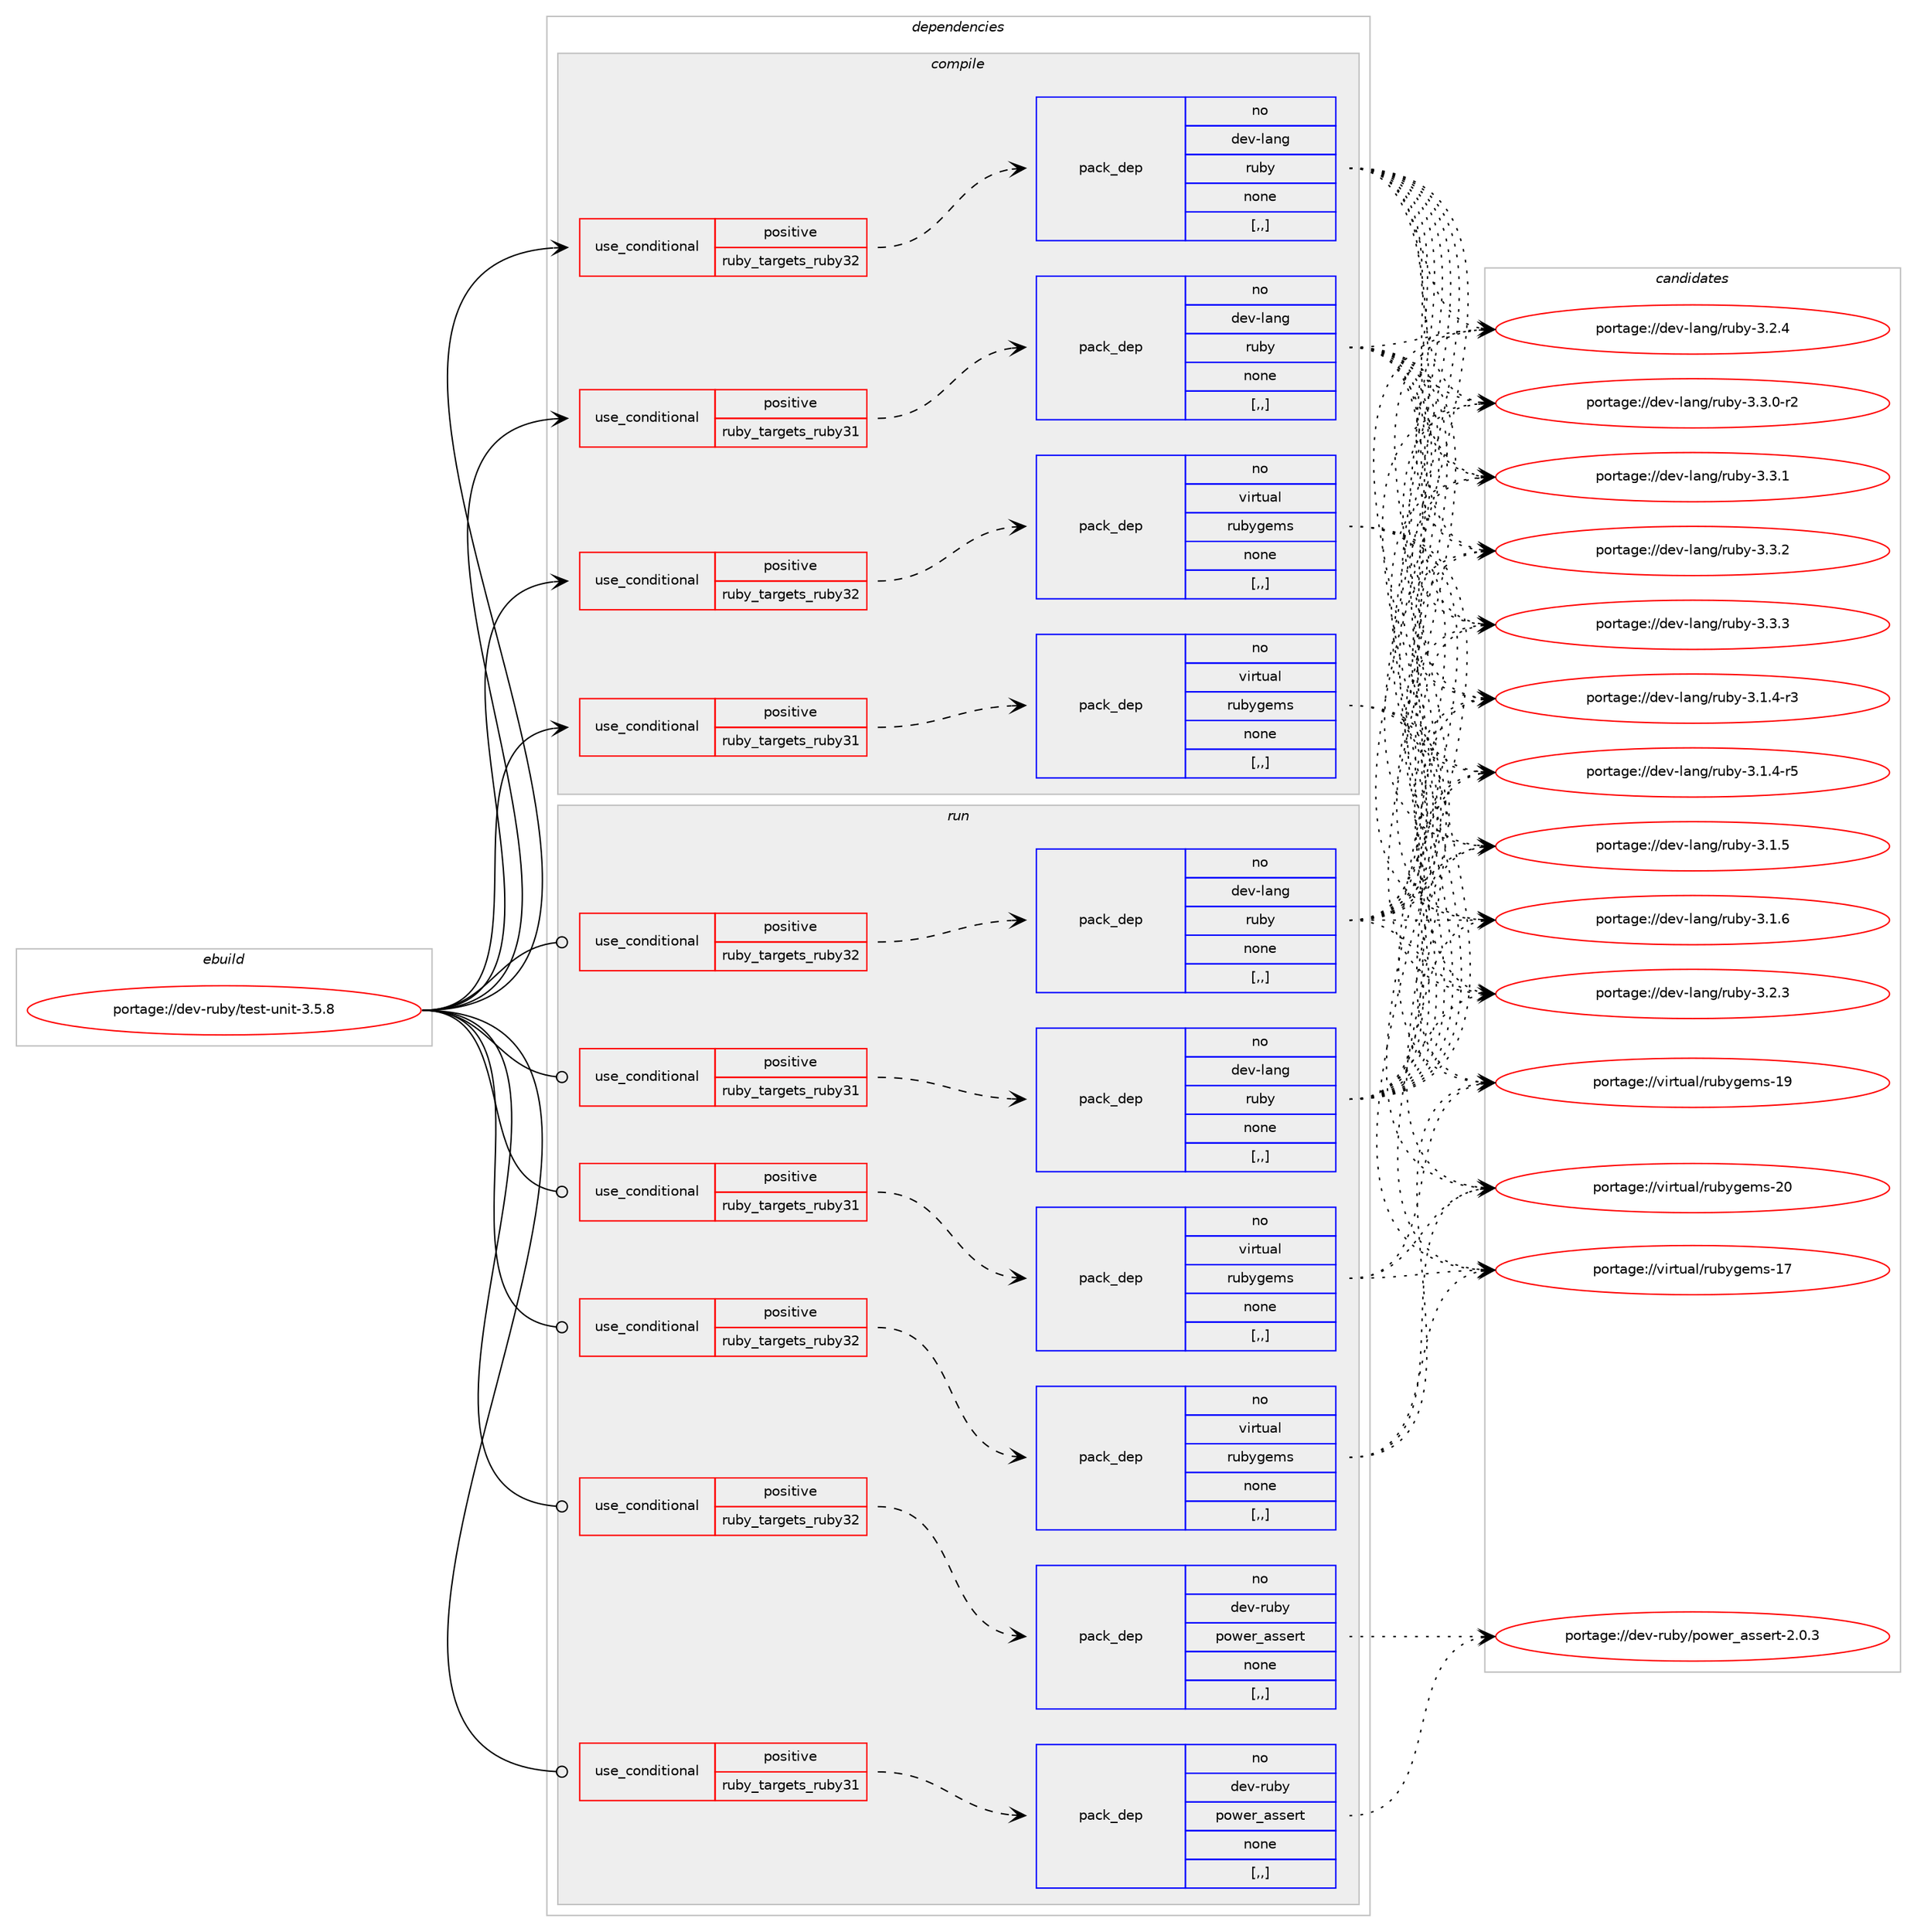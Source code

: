 digraph prolog {

# *************
# Graph options
# *************

newrank=true;
concentrate=true;
compound=true;
graph [rankdir=LR,fontname=Helvetica,fontsize=10,ranksep=1.5];#, ranksep=2.5, nodesep=0.2];
edge  [arrowhead=vee];
node  [fontname=Helvetica,fontsize=10];

# **********
# The ebuild
# **********

subgraph cluster_leftcol {
color=gray;
rank=same;
label=<<i>ebuild</i>>;
id [label="portage://dev-ruby/test-unit-3.5.8", color=red, width=4, href="../dev-ruby/test-unit-3.5.8.svg"];
}

# ****************
# The dependencies
# ****************

subgraph cluster_midcol {
color=gray;
label=<<i>dependencies</i>>;
subgraph cluster_compile {
fillcolor="#eeeeee";
style=filled;
label=<<i>compile</i>>;
subgraph cond56176 {
dependency201126 [label=<<TABLE BORDER="0" CELLBORDER="1" CELLSPACING="0" CELLPADDING="4"><TR><TD ROWSPAN="3" CELLPADDING="10">use_conditional</TD></TR><TR><TD>positive</TD></TR><TR><TD>ruby_targets_ruby31</TD></TR></TABLE>>, shape=none, color=red];
subgraph pack143578 {
dependency201127 [label=<<TABLE BORDER="0" CELLBORDER="1" CELLSPACING="0" CELLPADDING="4" WIDTH="220"><TR><TD ROWSPAN="6" CELLPADDING="30">pack_dep</TD></TR><TR><TD WIDTH="110">no</TD></TR><TR><TD>dev-lang</TD></TR><TR><TD>ruby</TD></TR><TR><TD>none</TD></TR><TR><TD>[,,]</TD></TR></TABLE>>, shape=none, color=blue];
}
dependency201126:e -> dependency201127:w [weight=20,style="dashed",arrowhead="vee"];
}
id:e -> dependency201126:w [weight=20,style="solid",arrowhead="vee"];
subgraph cond56177 {
dependency201128 [label=<<TABLE BORDER="0" CELLBORDER="1" CELLSPACING="0" CELLPADDING="4"><TR><TD ROWSPAN="3" CELLPADDING="10">use_conditional</TD></TR><TR><TD>positive</TD></TR><TR><TD>ruby_targets_ruby31</TD></TR></TABLE>>, shape=none, color=red];
subgraph pack143579 {
dependency201129 [label=<<TABLE BORDER="0" CELLBORDER="1" CELLSPACING="0" CELLPADDING="4" WIDTH="220"><TR><TD ROWSPAN="6" CELLPADDING="30">pack_dep</TD></TR><TR><TD WIDTH="110">no</TD></TR><TR><TD>virtual</TD></TR><TR><TD>rubygems</TD></TR><TR><TD>none</TD></TR><TR><TD>[,,]</TD></TR></TABLE>>, shape=none, color=blue];
}
dependency201128:e -> dependency201129:w [weight=20,style="dashed",arrowhead="vee"];
}
id:e -> dependency201128:w [weight=20,style="solid",arrowhead="vee"];
subgraph cond56178 {
dependency201130 [label=<<TABLE BORDER="0" CELLBORDER="1" CELLSPACING="0" CELLPADDING="4"><TR><TD ROWSPAN="3" CELLPADDING="10">use_conditional</TD></TR><TR><TD>positive</TD></TR><TR><TD>ruby_targets_ruby32</TD></TR></TABLE>>, shape=none, color=red];
subgraph pack143580 {
dependency201131 [label=<<TABLE BORDER="0" CELLBORDER="1" CELLSPACING="0" CELLPADDING="4" WIDTH="220"><TR><TD ROWSPAN="6" CELLPADDING="30">pack_dep</TD></TR><TR><TD WIDTH="110">no</TD></TR><TR><TD>dev-lang</TD></TR><TR><TD>ruby</TD></TR><TR><TD>none</TD></TR><TR><TD>[,,]</TD></TR></TABLE>>, shape=none, color=blue];
}
dependency201130:e -> dependency201131:w [weight=20,style="dashed",arrowhead="vee"];
}
id:e -> dependency201130:w [weight=20,style="solid",arrowhead="vee"];
subgraph cond56179 {
dependency201132 [label=<<TABLE BORDER="0" CELLBORDER="1" CELLSPACING="0" CELLPADDING="4"><TR><TD ROWSPAN="3" CELLPADDING="10">use_conditional</TD></TR><TR><TD>positive</TD></TR><TR><TD>ruby_targets_ruby32</TD></TR></TABLE>>, shape=none, color=red];
subgraph pack143581 {
dependency201133 [label=<<TABLE BORDER="0" CELLBORDER="1" CELLSPACING="0" CELLPADDING="4" WIDTH="220"><TR><TD ROWSPAN="6" CELLPADDING="30">pack_dep</TD></TR><TR><TD WIDTH="110">no</TD></TR><TR><TD>virtual</TD></TR><TR><TD>rubygems</TD></TR><TR><TD>none</TD></TR><TR><TD>[,,]</TD></TR></TABLE>>, shape=none, color=blue];
}
dependency201132:e -> dependency201133:w [weight=20,style="dashed",arrowhead="vee"];
}
id:e -> dependency201132:w [weight=20,style="solid",arrowhead="vee"];
}
subgraph cluster_compileandrun {
fillcolor="#eeeeee";
style=filled;
label=<<i>compile and run</i>>;
}
subgraph cluster_run {
fillcolor="#eeeeee";
style=filled;
label=<<i>run</i>>;
subgraph cond56180 {
dependency201134 [label=<<TABLE BORDER="0" CELLBORDER="1" CELLSPACING="0" CELLPADDING="4"><TR><TD ROWSPAN="3" CELLPADDING="10">use_conditional</TD></TR><TR><TD>positive</TD></TR><TR><TD>ruby_targets_ruby31</TD></TR></TABLE>>, shape=none, color=red];
subgraph pack143582 {
dependency201135 [label=<<TABLE BORDER="0" CELLBORDER="1" CELLSPACING="0" CELLPADDING="4" WIDTH="220"><TR><TD ROWSPAN="6" CELLPADDING="30">pack_dep</TD></TR><TR><TD WIDTH="110">no</TD></TR><TR><TD>dev-lang</TD></TR><TR><TD>ruby</TD></TR><TR><TD>none</TD></TR><TR><TD>[,,]</TD></TR></TABLE>>, shape=none, color=blue];
}
dependency201134:e -> dependency201135:w [weight=20,style="dashed",arrowhead="vee"];
}
id:e -> dependency201134:w [weight=20,style="solid",arrowhead="odot"];
subgraph cond56181 {
dependency201136 [label=<<TABLE BORDER="0" CELLBORDER="1" CELLSPACING="0" CELLPADDING="4"><TR><TD ROWSPAN="3" CELLPADDING="10">use_conditional</TD></TR><TR><TD>positive</TD></TR><TR><TD>ruby_targets_ruby31</TD></TR></TABLE>>, shape=none, color=red];
subgraph pack143583 {
dependency201137 [label=<<TABLE BORDER="0" CELLBORDER="1" CELLSPACING="0" CELLPADDING="4" WIDTH="220"><TR><TD ROWSPAN="6" CELLPADDING="30">pack_dep</TD></TR><TR><TD WIDTH="110">no</TD></TR><TR><TD>dev-ruby</TD></TR><TR><TD>power_assert</TD></TR><TR><TD>none</TD></TR><TR><TD>[,,]</TD></TR></TABLE>>, shape=none, color=blue];
}
dependency201136:e -> dependency201137:w [weight=20,style="dashed",arrowhead="vee"];
}
id:e -> dependency201136:w [weight=20,style="solid",arrowhead="odot"];
subgraph cond56182 {
dependency201138 [label=<<TABLE BORDER="0" CELLBORDER="1" CELLSPACING="0" CELLPADDING="4"><TR><TD ROWSPAN="3" CELLPADDING="10">use_conditional</TD></TR><TR><TD>positive</TD></TR><TR><TD>ruby_targets_ruby31</TD></TR></TABLE>>, shape=none, color=red];
subgraph pack143584 {
dependency201139 [label=<<TABLE BORDER="0" CELLBORDER="1" CELLSPACING="0" CELLPADDING="4" WIDTH="220"><TR><TD ROWSPAN="6" CELLPADDING="30">pack_dep</TD></TR><TR><TD WIDTH="110">no</TD></TR><TR><TD>virtual</TD></TR><TR><TD>rubygems</TD></TR><TR><TD>none</TD></TR><TR><TD>[,,]</TD></TR></TABLE>>, shape=none, color=blue];
}
dependency201138:e -> dependency201139:w [weight=20,style="dashed",arrowhead="vee"];
}
id:e -> dependency201138:w [weight=20,style="solid",arrowhead="odot"];
subgraph cond56183 {
dependency201140 [label=<<TABLE BORDER="0" CELLBORDER="1" CELLSPACING="0" CELLPADDING="4"><TR><TD ROWSPAN="3" CELLPADDING="10">use_conditional</TD></TR><TR><TD>positive</TD></TR><TR><TD>ruby_targets_ruby32</TD></TR></TABLE>>, shape=none, color=red];
subgraph pack143585 {
dependency201141 [label=<<TABLE BORDER="0" CELLBORDER="1" CELLSPACING="0" CELLPADDING="4" WIDTH="220"><TR><TD ROWSPAN="6" CELLPADDING="30">pack_dep</TD></TR><TR><TD WIDTH="110">no</TD></TR><TR><TD>dev-lang</TD></TR><TR><TD>ruby</TD></TR><TR><TD>none</TD></TR><TR><TD>[,,]</TD></TR></TABLE>>, shape=none, color=blue];
}
dependency201140:e -> dependency201141:w [weight=20,style="dashed",arrowhead="vee"];
}
id:e -> dependency201140:w [weight=20,style="solid",arrowhead="odot"];
subgraph cond56184 {
dependency201142 [label=<<TABLE BORDER="0" CELLBORDER="1" CELLSPACING="0" CELLPADDING="4"><TR><TD ROWSPAN="3" CELLPADDING="10">use_conditional</TD></TR><TR><TD>positive</TD></TR><TR><TD>ruby_targets_ruby32</TD></TR></TABLE>>, shape=none, color=red];
subgraph pack143586 {
dependency201143 [label=<<TABLE BORDER="0" CELLBORDER="1" CELLSPACING="0" CELLPADDING="4" WIDTH="220"><TR><TD ROWSPAN="6" CELLPADDING="30">pack_dep</TD></TR><TR><TD WIDTH="110">no</TD></TR><TR><TD>dev-ruby</TD></TR><TR><TD>power_assert</TD></TR><TR><TD>none</TD></TR><TR><TD>[,,]</TD></TR></TABLE>>, shape=none, color=blue];
}
dependency201142:e -> dependency201143:w [weight=20,style="dashed",arrowhead="vee"];
}
id:e -> dependency201142:w [weight=20,style="solid",arrowhead="odot"];
subgraph cond56185 {
dependency201144 [label=<<TABLE BORDER="0" CELLBORDER="1" CELLSPACING="0" CELLPADDING="4"><TR><TD ROWSPAN="3" CELLPADDING="10">use_conditional</TD></TR><TR><TD>positive</TD></TR><TR><TD>ruby_targets_ruby32</TD></TR></TABLE>>, shape=none, color=red];
subgraph pack143587 {
dependency201145 [label=<<TABLE BORDER="0" CELLBORDER="1" CELLSPACING="0" CELLPADDING="4" WIDTH="220"><TR><TD ROWSPAN="6" CELLPADDING="30">pack_dep</TD></TR><TR><TD WIDTH="110">no</TD></TR><TR><TD>virtual</TD></TR><TR><TD>rubygems</TD></TR><TR><TD>none</TD></TR><TR><TD>[,,]</TD></TR></TABLE>>, shape=none, color=blue];
}
dependency201144:e -> dependency201145:w [weight=20,style="dashed",arrowhead="vee"];
}
id:e -> dependency201144:w [weight=20,style="solid",arrowhead="odot"];
}
}

# **************
# The candidates
# **************

subgraph cluster_choices {
rank=same;
color=gray;
label=<<i>candidates</i>>;

subgraph choice143578 {
color=black;
nodesep=1;
choice100101118451089711010347114117981214551464946524511451 [label="portage://dev-lang/ruby-3.1.4-r3", color=red, width=4,href="../dev-lang/ruby-3.1.4-r3.svg"];
choice100101118451089711010347114117981214551464946524511453 [label="portage://dev-lang/ruby-3.1.4-r5", color=red, width=4,href="../dev-lang/ruby-3.1.4-r5.svg"];
choice10010111845108971101034711411798121455146494653 [label="portage://dev-lang/ruby-3.1.5", color=red, width=4,href="../dev-lang/ruby-3.1.5.svg"];
choice10010111845108971101034711411798121455146494654 [label="portage://dev-lang/ruby-3.1.6", color=red, width=4,href="../dev-lang/ruby-3.1.6.svg"];
choice10010111845108971101034711411798121455146504651 [label="portage://dev-lang/ruby-3.2.3", color=red, width=4,href="../dev-lang/ruby-3.2.3.svg"];
choice10010111845108971101034711411798121455146504652 [label="portage://dev-lang/ruby-3.2.4", color=red, width=4,href="../dev-lang/ruby-3.2.4.svg"];
choice100101118451089711010347114117981214551465146484511450 [label="portage://dev-lang/ruby-3.3.0-r2", color=red, width=4,href="../dev-lang/ruby-3.3.0-r2.svg"];
choice10010111845108971101034711411798121455146514649 [label="portage://dev-lang/ruby-3.3.1", color=red, width=4,href="../dev-lang/ruby-3.3.1.svg"];
choice10010111845108971101034711411798121455146514650 [label="portage://dev-lang/ruby-3.3.2", color=red, width=4,href="../dev-lang/ruby-3.3.2.svg"];
choice10010111845108971101034711411798121455146514651 [label="portage://dev-lang/ruby-3.3.3", color=red, width=4,href="../dev-lang/ruby-3.3.3.svg"];
dependency201127:e -> choice100101118451089711010347114117981214551464946524511451:w [style=dotted,weight="100"];
dependency201127:e -> choice100101118451089711010347114117981214551464946524511453:w [style=dotted,weight="100"];
dependency201127:e -> choice10010111845108971101034711411798121455146494653:w [style=dotted,weight="100"];
dependency201127:e -> choice10010111845108971101034711411798121455146494654:w [style=dotted,weight="100"];
dependency201127:e -> choice10010111845108971101034711411798121455146504651:w [style=dotted,weight="100"];
dependency201127:e -> choice10010111845108971101034711411798121455146504652:w [style=dotted,weight="100"];
dependency201127:e -> choice100101118451089711010347114117981214551465146484511450:w [style=dotted,weight="100"];
dependency201127:e -> choice10010111845108971101034711411798121455146514649:w [style=dotted,weight="100"];
dependency201127:e -> choice10010111845108971101034711411798121455146514650:w [style=dotted,weight="100"];
dependency201127:e -> choice10010111845108971101034711411798121455146514651:w [style=dotted,weight="100"];
}
subgraph choice143579 {
color=black;
nodesep=1;
choice118105114116117971084711411798121103101109115454955 [label="portage://virtual/rubygems-17", color=red, width=4,href="../virtual/rubygems-17.svg"];
choice118105114116117971084711411798121103101109115454957 [label="portage://virtual/rubygems-19", color=red, width=4,href="../virtual/rubygems-19.svg"];
choice118105114116117971084711411798121103101109115455048 [label="portage://virtual/rubygems-20", color=red, width=4,href="../virtual/rubygems-20.svg"];
dependency201129:e -> choice118105114116117971084711411798121103101109115454955:w [style=dotted,weight="100"];
dependency201129:e -> choice118105114116117971084711411798121103101109115454957:w [style=dotted,weight="100"];
dependency201129:e -> choice118105114116117971084711411798121103101109115455048:w [style=dotted,weight="100"];
}
subgraph choice143580 {
color=black;
nodesep=1;
choice100101118451089711010347114117981214551464946524511451 [label="portage://dev-lang/ruby-3.1.4-r3", color=red, width=4,href="../dev-lang/ruby-3.1.4-r3.svg"];
choice100101118451089711010347114117981214551464946524511453 [label="portage://dev-lang/ruby-3.1.4-r5", color=red, width=4,href="../dev-lang/ruby-3.1.4-r5.svg"];
choice10010111845108971101034711411798121455146494653 [label="portage://dev-lang/ruby-3.1.5", color=red, width=4,href="../dev-lang/ruby-3.1.5.svg"];
choice10010111845108971101034711411798121455146494654 [label="portage://dev-lang/ruby-3.1.6", color=red, width=4,href="../dev-lang/ruby-3.1.6.svg"];
choice10010111845108971101034711411798121455146504651 [label="portage://dev-lang/ruby-3.2.3", color=red, width=4,href="../dev-lang/ruby-3.2.3.svg"];
choice10010111845108971101034711411798121455146504652 [label="portage://dev-lang/ruby-3.2.4", color=red, width=4,href="../dev-lang/ruby-3.2.4.svg"];
choice100101118451089711010347114117981214551465146484511450 [label="portage://dev-lang/ruby-3.3.0-r2", color=red, width=4,href="../dev-lang/ruby-3.3.0-r2.svg"];
choice10010111845108971101034711411798121455146514649 [label="portage://dev-lang/ruby-3.3.1", color=red, width=4,href="../dev-lang/ruby-3.3.1.svg"];
choice10010111845108971101034711411798121455146514650 [label="portage://dev-lang/ruby-3.3.2", color=red, width=4,href="../dev-lang/ruby-3.3.2.svg"];
choice10010111845108971101034711411798121455146514651 [label="portage://dev-lang/ruby-3.3.3", color=red, width=4,href="../dev-lang/ruby-3.3.3.svg"];
dependency201131:e -> choice100101118451089711010347114117981214551464946524511451:w [style=dotted,weight="100"];
dependency201131:e -> choice100101118451089711010347114117981214551464946524511453:w [style=dotted,weight="100"];
dependency201131:e -> choice10010111845108971101034711411798121455146494653:w [style=dotted,weight="100"];
dependency201131:e -> choice10010111845108971101034711411798121455146494654:w [style=dotted,weight="100"];
dependency201131:e -> choice10010111845108971101034711411798121455146504651:w [style=dotted,weight="100"];
dependency201131:e -> choice10010111845108971101034711411798121455146504652:w [style=dotted,weight="100"];
dependency201131:e -> choice100101118451089711010347114117981214551465146484511450:w [style=dotted,weight="100"];
dependency201131:e -> choice10010111845108971101034711411798121455146514649:w [style=dotted,weight="100"];
dependency201131:e -> choice10010111845108971101034711411798121455146514650:w [style=dotted,weight="100"];
dependency201131:e -> choice10010111845108971101034711411798121455146514651:w [style=dotted,weight="100"];
}
subgraph choice143581 {
color=black;
nodesep=1;
choice118105114116117971084711411798121103101109115454955 [label="portage://virtual/rubygems-17", color=red, width=4,href="../virtual/rubygems-17.svg"];
choice118105114116117971084711411798121103101109115454957 [label="portage://virtual/rubygems-19", color=red, width=4,href="../virtual/rubygems-19.svg"];
choice118105114116117971084711411798121103101109115455048 [label="portage://virtual/rubygems-20", color=red, width=4,href="../virtual/rubygems-20.svg"];
dependency201133:e -> choice118105114116117971084711411798121103101109115454955:w [style=dotted,weight="100"];
dependency201133:e -> choice118105114116117971084711411798121103101109115454957:w [style=dotted,weight="100"];
dependency201133:e -> choice118105114116117971084711411798121103101109115455048:w [style=dotted,weight="100"];
}
subgraph choice143582 {
color=black;
nodesep=1;
choice100101118451089711010347114117981214551464946524511451 [label="portage://dev-lang/ruby-3.1.4-r3", color=red, width=4,href="../dev-lang/ruby-3.1.4-r3.svg"];
choice100101118451089711010347114117981214551464946524511453 [label="portage://dev-lang/ruby-3.1.4-r5", color=red, width=4,href="../dev-lang/ruby-3.1.4-r5.svg"];
choice10010111845108971101034711411798121455146494653 [label="portage://dev-lang/ruby-3.1.5", color=red, width=4,href="../dev-lang/ruby-3.1.5.svg"];
choice10010111845108971101034711411798121455146494654 [label="portage://dev-lang/ruby-3.1.6", color=red, width=4,href="../dev-lang/ruby-3.1.6.svg"];
choice10010111845108971101034711411798121455146504651 [label="portage://dev-lang/ruby-3.2.3", color=red, width=4,href="../dev-lang/ruby-3.2.3.svg"];
choice10010111845108971101034711411798121455146504652 [label="portage://dev-lang/ruby-3.2.4", color=red, width=4,href="../dev-lang/ruby-3.2.4.svg"];
choice100101118451089711010347114117981214551465146484511450 [label="portage://dev-lang/ruby-3.3.0-r2", color=red, width=4,href="../dev-lang/ruby-3.3.0-r2.svg"];
choice10010111845108971101034711411798121455146514649 [label="portage://dev-lang/ruby-3.3.1", color=red, width=4,href="../dev-lang/ruby-3.3.1.svg"];
choice10010111845108971101034711411798121455146514650 [label="portage://dev-lang/ruby-3.3.2", color=red, width=4,href="../dev-lang/ruby-3.3.2.svg"];
choice10010111845108971101034711411798121455146514651 [label="portage://dev-lang/ruby-3.3.3", color=red, width=4,href="../dev-lang/ruby-3.3.3.svg"];
dependency201135:e -> choice100101118451089711010347114117981214551464946524511451:w [style=dotted,weight="100"];
dependency201135:e -> choice100101118451089711010347114117981214551464946524511453:w [style=dotted,weight="100"];
dependency201135:e -> choice10010111845108971101034711411798121455146494653:w [style=dotted,weight="100"];
dependency201135:e -> choice10010111845108971101034711411798121455146494654:w [style=dotted,weight="100"];
dependency201135:e -> choice10010111845108971101034711411798121455146504651:w [style=dotted,weight="100"];
dependency201135:e -> choice10010111845108971101034711411798121455146504652:w [style=dotted,weight="100"];
dependency201135:e -> choice100101118451089711010347114117981214551465146484511450:w [style=dotted,weight="100"];
dependency201135:e -> choice10010111845108971101034711411798121455146514649:w [style=dotted,weight="100"];
dependency201135:e -> choice10010111845108971101034711411798121455146514650:w [style=dotted,weight="100"];
dependency201135:e -> choice10010111845108971101034711411798121455146514651:w [style=dotted,weight="100"];
}
subgraph choice143583 {
color=black;
nodesep=1;
choice1001011184511411798121471121111191011149597115115101114116455046484651 [label="portage://dev-ruby/power_assert-2.0.3", color=red, width=4,href="../dev-ruby/power_assert-2.0.3.svg"];
dependency201137:e -> choice1001011184511411798121471121111191011149597115115101114116455046484651:w [style=dotted,weight="100"];
}
subgraph choice143584 {
color=black;
nodesep=1;
choice118105114116117971084711411798121103101109115454955 [label="portage://virtual/rubygems-17", color=red, width=4,href="../virtual/rubygems-17.svg"];
choice118105114116117971084711411798121103101109115454957 [label="portage://virtual/rubygems-19", color=red, width=4,href="../virtual/rubygems-19.svg"];
choice118105114116117971084711411798121103101109115455048 [label="portage://virtual/rubygems-20", color=red, width=4,href="../virtual/rubygems-20.svg"];
dependency201139:e -> choice118105114116117971084711411798121103101109115454955:w [style=dotted,weight="100"];
dependency201139:e -> choice118105114116117971084711411798121103101109115454957:w [style=dotted,weight="100"];
dependency201139:e -> choice118105114116117971084711411798121103101109115455048:w [style=dotted,weight="100"];
}
subgraph choice143585 {
color=black;
nodesep=1;
choice100101118451089711010347114117981214551464946524511451 [label="portage://dev-lang/ruby-3.1.4-r3", color=red, width=4,href="../dev-lang/ruby-3.1.4-r3.svg"];
choice100101118451089711010347114117981214551464946524511453 [label="portage://dev-lang/ruby-3.1.4-r5", color=red, width=4,href="../dev-lang/ruby-3.1.4-r5.svg"];
choice10010111845108971101034711411798121455146494653 [label="portage://dev-lang/ruby-3.1.5", color=red, width=4,href="../dev-lang/ruby-3.1.5.svg"];
choice10010111845108971101034711411798121455146494654 [label="portage://dev-lang/ruby-3.1.6", color=red, width=4,href="../dev-lang/ruby-3.1.6.svg"];
choice10010111845108971101034711411798121455146504651 [label="portage://dev-lang/ruby-3.2.3", color=red, width=4,href="../dev-lang/ruby-3.2.3.svg"];
choice10010111845108971101034711411798121455146504652 [label="portage://dev-lang/ruby-3.2.4", color=red, width=4,href="../dev-lang/ruby-3.2.4.svg"];
choice100101118451089711010347114117981214551465146484511450 [label="portage://dev-lang/ruby-3.3.0-r2", color=red, width=4,href="../dev-lang/ruby-3.3.0-r2.svg"];
choice10010111845108971101034711411798121455146514649 [label="portage://dev-lang/ruby-3.3.1", color=red, width=4,href="../dev-lang/ruby-3.3.1.svg"];
choice10010111845108971101034711411798121455146514650 [label="portage://dev-lang/ruby-3.3.2", color=red, width=4,href="../dev-lang/ruby-3.3.2.svg"];
choice10010111845108971101034711411798121455146514651 [label="portage://dev-lang/ruby-3.3.3", color=red, width=4,href="../dev-lang/ruby-3.3.3.svg"];
dependency201141:e -> choice100101118451089711010347114117981214551464946524511451:w [style=dotted,weight="100"];
dependency201141:e -> choice100101118451089711010347114117981214551464946524511453:w [style=dotted,weight="100"];
dependency201141:e -> choice10010111845108971101034711411798121455146494653:w [style=dotted,weight="100"];
dependency201141:e -> choice10010111845108971101034711411798121455146494654:w [style=dotted,weight="100"];
dependency201141:e -> choice10010111845108971101034711411798121455146504651:w [style=dotted,weight="100"];
dependency201141:e -> choice10010111845108971101034711411798121455146504652:w [style=dotted,weight="100"];
dependency201141:e -> choice100101118451089711010347114117981214551465146484511450:w [style=dotted,weight="100"];
dependency201141:e -> choice10010111845108971101034711411798121455146514649:w [style=dotted,weight="100"];
dependency201141:e -> choice10010111845108971101034711411798121455146514650:w [style=dotted,weight="100"];
dependency201141:e -> choice10010111845108971101034711411798121455146514651:w [style=dotted,weight="100"];
}
subgraph choice143586 {
color=black;
nodesep=1;
choice1001011184511411798121471121111191011149597115115101114116455046484651 [label="portage://dev-ruby/power_assert-2.0.3", color=red, width=4,href="../dev-ruby/power_assert-2.0.3.svg"];
dependency201143:e -> choice1001011184511411798121471121111191011149597115115101114116455046484651:w [style=dotted,weight="100"];
}
subgraph choice143587 {
color=black;
nodesep=1;
choice118105114116117971084711411798121103101109115454955 [label="portage://virtual/rubygems-17", color=red, width=4,href="../virtual/rubygems-17.svg"];
choice118105114116117971084711411798121103101109115454957 [label="portage://virtual/rubygems-19", color=red, width=4,href="../virtual/rubygems-19.svg"];
choice118105114116117971084711411798121103101109115455048 [label="portage://virtual/rubygems-20", color=red, width=4,href="../virtual/rubygems-20.svg"];
dependency201145:e -> choice118105114116117971084711411798121103101109115454955:w [style=dotted,weight="100"];
dependency201145:e -> choice118105114116117971084711411798121103101109115454957:w [style=dotted,weight="100"];
dependency201145:e -> choice118105114116117971084711411798121103101109115455048:w [style=dotted,weight="100"];
}
}

}
